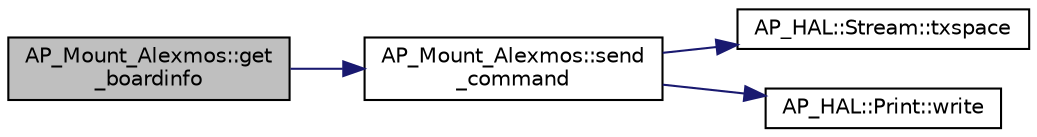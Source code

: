 digraph "AP_Mount_Alexmos::get_boardinfo"
{
 // INTERACTIVE_SVG=YES
  edge [fontname="Helvetica",fontsize="10",labelfontname="Helvetica",labelfontsize="10"];
  node [fontname="Helvetica",fontsize="10",shape=record];
  rankdir="LR";
  Node1 [label="AP_Mount_Alexmos::get\l_boardinfo",height=0.2,width=0.4,color="black", fillcolor="grey75", style="filled", fontcolor="black"];
  Node1 -> Node2 [color="midnightblue",fontsize="10",style="solid",fontname="Helvetica"];
  Node2 [label="AP_Mount_Alexmos::send\l_command",height=0.2,width=0.4,color="black", fillcolor="white", style="filled",URL="$classAP__Mount__Alexmos.html#aad80a69937fd3356ed8f2e338bde3605"];
  Node2 -> Node3 [color="midnightblue",fontsize="10",style="solid",fontname="Helvetica"];
  Node3 [label="AP_HAL::Stream::txspace",height=0.2,width=0.4,color="black", fillcolor="white", style="filled",URL="$classAP__HAL_1_1Stream.html#a7028834212873394e906bcaf7f4a06b3"];
  Node2 -> Node4 [color="midnightblue",fontsize="10",style="solid",fontname="Helvetica"];
  Node4 [label="AP_HAL::Print::write",height=0.2,width=0.4,color="black", fillcolor="white", style="filled",URL="$classAP__HAL_1_1Print.html#acc65391952a43334f8f5c9bef341f501"];
}
